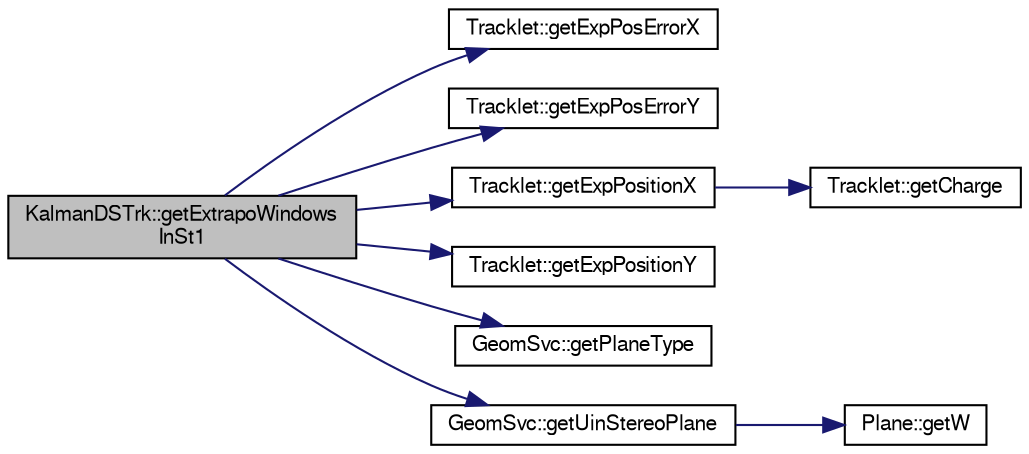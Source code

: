 digraph "KalmanDSTrk::getExtrapoWindowsInSt1"
{
  bgcolor="transparent";
  edge [fontname="FreeSans",fontsize="10",labelfontname="FreeSans",labelfontsize="10"];
  node [fontname="FreeSans",fontsize="10",shape=record];
  rankdir="LR";
  Node1 [label="KalmanDSTrk::getExtrapoWindows\lInSt1",height=0.2,width=0.4,color="black", fillcolor="grey75", style="filled" fontcolor="black"];
  Node1 -> Node2 [color="midnightblue",fontsize="10",style="solid",fontname="FreeSans"];
  Node2 [label="Tracklet::getExpPosErrorX",height=0.2,width=0.4,color="black",URL="$d2/d26/classTracklet.html#ad25a91b7c2a619e3b9a59358626b181b"];
  Node1 -> Node3 [color="midnightblue",fontsize="10",style="solid",fontname="FreeSans"];
  Node3 [label="Tracklet::getExpPosErrorY",height=0.2,width=0.4,color="black",URL="$d2/d26/classTracklet.html#ae1ac06ed407411fa5aedd42e5ca1d710"];
  Node1 -> Node4 [color="midnightblue",fontsize="10",style="solid",fontname="FreeSans"];
  Node4 [label="Tracklet::getExpPositionX",height=0.2,width=0.4,color="black",URL="$d2/d26/classTracklet.html#a34dc65d53a8d13dd4f2cf35ee7f24573"];
  Node4 -> Node5 [color="midnightblue",fontsize="10",style="solid",fontname="FreeSans"];
  Node5 [label="Tracklet::getCharge",height=0.2,width=0.4,color="black",URL="$d2/d26/classTracklet.html#a1f2be06375c110356dabc35f1033ea73"];
  Node1 -> Node6 [color="midnightblue",fontsize="10",style="solid",fontname="FreeSans"];
  Node6 [label="Tracklet::getExpPositionY",height=0.2,width=0.4,color="black",URL="$d2/d26/classTracklet.html#acfa229de89a95c51f515f9fec5763108"];
  Node1 -> Node7 [color="midnightblue",fontsize="10",style="solid",fontname="FreeSans"];
  Node7 [label="GeomSvc::getPlaneType",height=0.2,width=0.4,color="black",URL="$d0/da0/classGeomSvc.html#ac22b1c50a84423eb7aa7792595c2fca1"];
  Node1 -> Node8 [color="midnightblue",fontsize="10",style="solid",fontname="FreeSans"];
  Node8 [label="GeomSvc::getUinStereoPlane",height=0.2,width=0.4,color="black",URL="$d0/da0/classGeomSvc.html#ad3634b2f30bd7d95b2c1e4b7061fbfd0"];
  Node8 -> Node9 [color="midnightblue",fontsize="10",style="solid",fontname="FreeSans"];
  Node9 [label="Plane::getW",height=0.2,width=0.4,color="black",URL="$dc/d90/classPlane.html#a48ab3a309bee8c386464b36a7593df16"];
}
